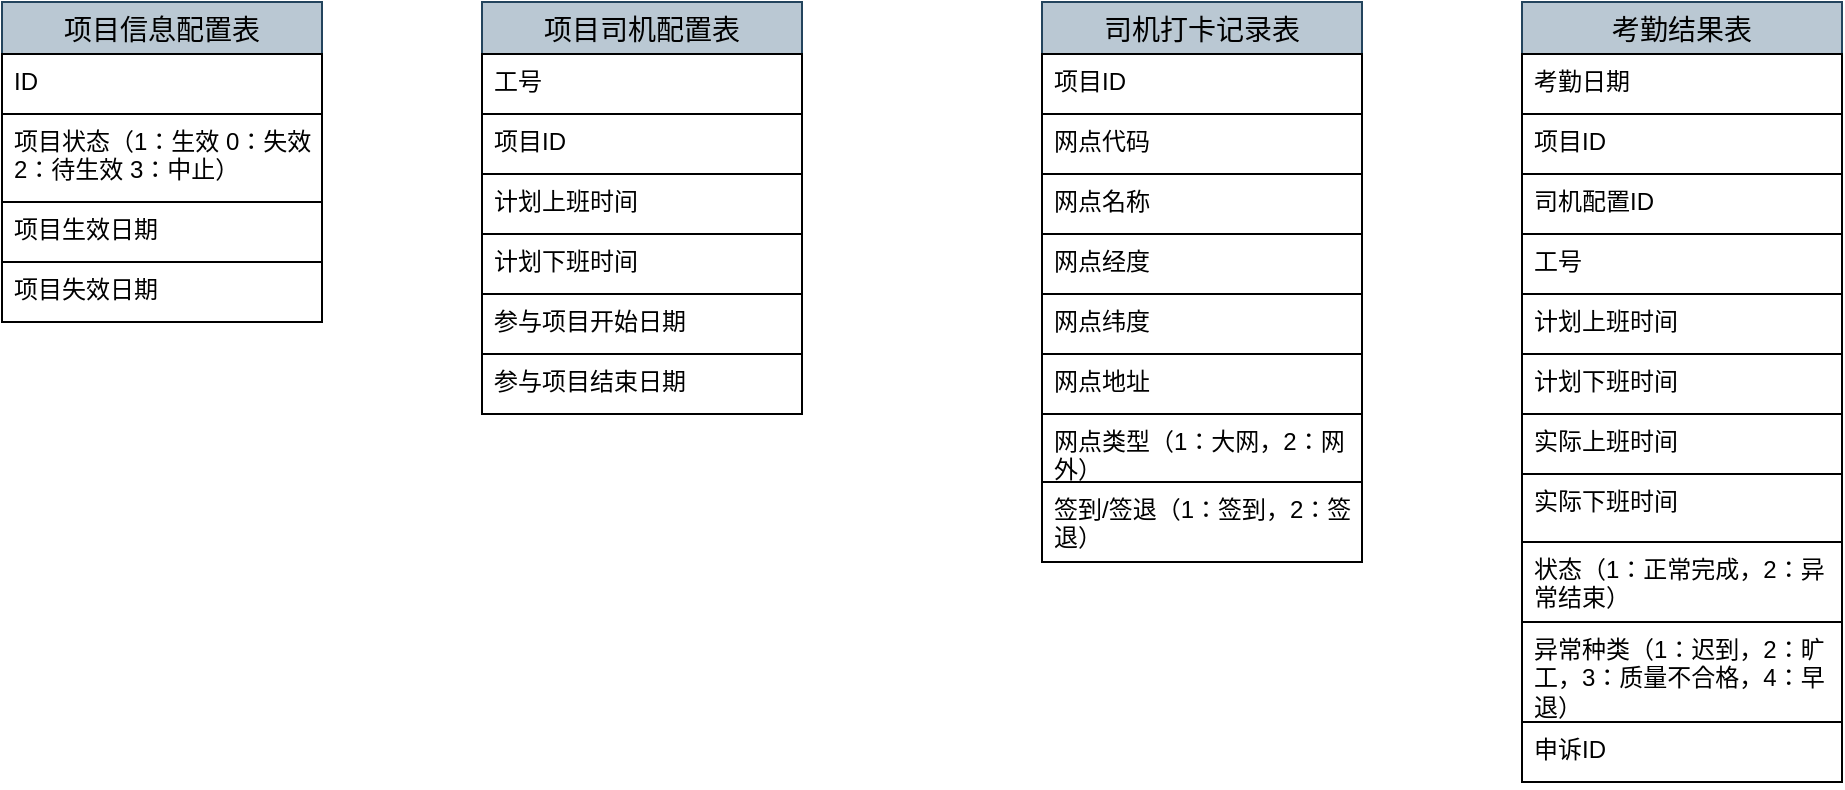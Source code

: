 <mxfile version="21.1.6" type="github">
  <diagram name="第 1 页" id="9wSX-PYKbRXgKDi-5DIV">
    <mxGraphModel dx="1434" dy="764" grid="1" gridSize="10" guides="1" tooltips="1" connect="1" arrows="1" fold="1" page="1" pageScale="1" pageWidth="827" pageHeight="1169" math="0" shadow="0">
      <root>
        <mxCell id="0" />
        <mxCell id="1" parent="0" />
        <mxCell id="0RSkkwwpFKjifbHfnibd-38" value="司机打卡记录表" style="swimlane;fontStyle=0;childLayout=stackLayout;horizontal=1;startSize=26;horizontalStack=0;resizeParent=1;resizeParentMax=0;resizeLast=0;collapsible=1;marginBottom=0;align=center;fontSize=14;labelBackgroundColor=none;fillColor=#bac8d3;strokeColor=#23445d;" vertex="1" parent="1">
          <mxGeometry x="860" y="250" width="160" height="280" as="geometry">
            <mxRectangle x="210" y="180" width="140" height="30" as="alternateBounds" />
          </mxGeometry>
        </mxCell>
        <mxCell id="0RSkkwwpFKjifbHfnibd-39" value="项目ID" style="text;strokeColor=default;fillColor=none;spacingLeft=4;spacingRight=4;overflow=hidden;rotatable=0;points=[[0,0.5],[1,0.5]];portConstraint=eastwest;fontSize=12;whiteSpace=wrap;html=1;" vertex="1" parent="0RSkkwwpFKjifbHfnibd-38">
          <mxGeometry y="26" width="160" height="30" as="geometry" />
        </mxCell>
        <mxCell id="0RSkkwwpFKjifbHfnibd-40" value="网点代码" style="text;strokeColor=default;fillColor=none;spacingLeft=4;spacingRight=4;overflow=hidden;rotatable=0;points=[[0,0.5],[1,0.5]];portConstraint=eastwest;fontSize=12;whiteSpace=wrap;html=1;" vertex="1" parent="0RSkkwwpFKjifbHfnibd-38">
          <mxGeometry y="56" width="160" height="30" as="geometry" />
        </mxCell>
        <mxCell id="0RSkkwwpFKjifbHfnibd-45" value="网点名称" style="text;strokeColor=default;fillColor=none;spacingLeft=4;spacingRight=4;overflow=hidden;rotatable=0;points=[[0,0.5],[1,0.5]];portConstraint=eastwest;fontSize=12;whiteSpace=wrap;html=1;" vertex="1" parent="0RSkkwwpFKjifbHfnibd-38">
          <mxGeometry y="86" width="160" height="30" as="geometry" />
        </mxCell>
        <mxCell id="0RSkkwwpFKjifbHfnibd-41" value="网点经度" style="text;strokeColor=default;fillColor=none;spacingLeft=4;spacingRight=4;overflow=hidden;rotatable=0;points=[[0,0.5],[1,0.5]];portConstraint=eastwest;fontSize=12;whiteSpace=wrap;html=1;" vertex="1" parent="0RSkkwwpFKjifbHfnibd-38">
          <mxGeometry y="116" width="160" height="30" as="geometry" />
        </mxCell>
        <mxCell id="0RSkkwwpFKjifbHfnibd-44" value="网点纬度" style="text;strokeColor=default;fillColor=none;spacingLeft=4;spacingRight=4;overflow=hidden;rotatable=0;points=[[0,0.5],[1,0.5]];portConstraint=eastwest;fontSize=12;whiteSpace=wrap;html=1;" vertex="1" parent="0RSkkwwpFKjifbHfnibd-38">
          <mxGeometry y="146" width="160" height="30" as="geometry" />
        </mxCell>
        <mxCell id="0RSkkwwpFKjifbHfnibd-46" value="网点地址" style="text;strokeColor=default;fillColor=none;spacingLeft=4;spacingRight=4;overflow=hidden;rotatable=0;points=[[0,0.5],[1,0.5]];portConstraint=eastwest;fontSize=12;whiteSpace=wrap;html=1;" vertex="1" parent="0RSkkwwpFKjifbHfnibd-38">
          <mxGeometry y="176" width="160" height="30" as="geometry" />
        </mxCell>
        <mxCell id="0RSkkwwpFKjifbHfnibd-42" value="网点类型（1：大网，2：网外）" style="text;strokeColor=default;fillColor=none;spacingLeft=4;spacingRight=4;overflow=hidden;rotatable=0;points=[[0,0.5],[1,0.5]];portConstraint=eastwest;fontSize=12;whiteSpace=wrap;html=1;" vertex="1" parent="0RSkkwwpFKjifbHfnibd-38">
          <mxGeometry y="206" width="160" height="34" as="geometry" />
        </mxCell>
        <mxCell id="0RSkkwwpFKjifbHfnibd-43" value="签到/签退（1：签到，2：签退）" style="text;strokeColor=default;fillColor=none;spacingLeft=4;spacingRight=4;overflow=hidden;rotatable=0;points=[[0,0.5],[1,0.5]];portConstraint=eastwest;fontSize=12;whiteSpace=wrap;html=1;" vertex="1" parent="0RSkkwwpFKjifbHfnibd-38">
          <mxGeometry y="240" width="160" height="40" as="geometry" />
        </mxCell>
        <mxCell id="0RSkkwwpFKjifbHfnibd-47" value="项目信息配置表" style="swimlane;fontStyle=0;childLayout=stackLayout;horizontal=1;startSize=26;horizontalStack=0;resizeParent=1;resizeParentMax=0;resizeLast=0;collapsible=1;marginBottom=0;align=center;fontSize=14;labelBackgroundColor=none;fillColor=#bac8d3;strokeColor=#23445d;" vertex="1" parent="1">
          <mxGeometry x="340" y="250" width="160" height="160" as="geometry">
            <mxRectangle x="210" y="180" width="140" height="30" as="alternateBounds" />
          </mxGeometry>
        </mxCell>
        <mxCell id="0RSkkwwpFKjifbHfnibd-48" value="ID" style="text;strokeColor=default;fillColor=none;spacingLeft=4;spacingRight=4;overflow=hidden;rotatable=0;points=[[0,0.5],[1,0.5]];portConstraint=eastwest;fontSize=12;whiteSpace=wrap;html=1;" vertex="1" parent="0RSkkwwpFKjifbHfnibd-47">
          <mxGeometry y="26" width="160" height="30" as="geometry" />
        </mxCell>
        <mxCell id="0RSkkwwpFKjifbHfnibd-49" value="项目状态（1：生效 0：失效 2：待生效 3：中止）" style="text;strokeColor=default;fillColor=none;spacingLeft=4;spacingRight=4;overflow=hidden;rotatable=0;points=[[0,0.5],[1,0.5]];portConstraint=eastwest;fontSize=12;whiteSpace=wrap;html=1;" vertex="1" parent="0RSkkwwpFKjifbHfnibd-47">
          <mxGeometry y="56" width="160" height="44" as="geometry" />
        </mxCell>
        <mxCell id="0RSkkwwpFKjifbHfnibd-50" value="项目生效日期" style="text;strokeColor=default;fillColor=none;spacingLeft=4;spacingRight=4;overflow=hidden;rotatable=0;points=[[0,0.5],[1,0.5]];portConstraint=eastwest;fontSize=12;whiteSpace=wrap;html=1;" vertex="1" parent="0RSkkwwpFKjifbHfnibd-47">
          <mxGeometry y="100" width="160" height="30" as="geometry" />
        </mxCell>
        <mxCell id="0RSkkwwpFKjifbHfnibd-51" value="项目失效日期" style="text;strokeColor=default;fillColor=none;spacingLeft=4;spacingRight=4;overflow=hidden;rotatable=0;points=[[0,0.5],[1,0.5]];portConstraint=eastwest;fontSize=12;whiteSpace=wrap;html=1;" vertex="1" parent="0RSkkwwpFKjifbHfnibd-47">
          <mxGeometry y="130" width="160" height="30" as="geometry" />
        </mxCell>
        <mxCell id="0RSkkwwpFKjifbHfnibd-56" value="项目司机配置表" style="swimlane;fontStyle=0;childLayout=stackLayout;horizontal=1;startSize=26;horizontalStack=0;resizeParent=1;resizeParentMax=0;resizeLast=0;collapsible=1;marginBottom=0;align=center;fontSize=14;labelBackgroundColor=none;fillColor=#bac8d3;strokeColor=#23445d;" vertex="1" parent="1">
          <mxGeometry x="580" y="250" width="160" height="206" as="geometry">
            <mxRectangle x="210" y="180" width="140" height="30" as="alternateBounds" />
          </mxGeometry>
        </mxCell>
        <mxCell id="0RSkkwwpFKjifbHfnibd-57" value="工号" style="text;strokeColor=default;fillColor=none;spacingLeft=4;spacingRight=4;overflow=hidden;rotatable=0;points=[[0,0.5],[1,0.5]];portConstraint=eastwest;fontSize=12;whiteSpace=wrap;html=1;" vertex="1" parent="0RSkkwwpFKjifbHfnibd-56">
          <mxGeometry y="26" width="160" height="30" as="geometry" />
        </mxCell>
        <mxCell id="0RSkkwwpFKjifbHfnibd-59" value="项目ID" style="text;strokeColor=default;fillColor=none;spacingLeft=4;spacingRight=4;overflow=hidden;rotatable=0;points=[[0,0.5],[1,0.5]];portConstraint=eastwest;fontSize=12;whiteSpace=wrap;html=1;" vertex="1" parent="0RSkkwwpFKjifbHfnibd-56">
          <mxGeometry y="56" width="160" height="30" as="geometry" />
        </mxCell>
        <mxCell id="0RSkkwwpFKjifbHfnibd-60" value="计划上班时间" style="text;strokeColor=default;fillColor=none;spacingLeft=4;spacingRight=4;overflow=hidden;rotatable=0;points=[[0,0.5],[1,0.5]];portConstraint=eastwest;fontSize=12;whiteSpace=wrap;html=1;" vertex="1" parent="0RSkkwwpFKjifbHfnibd-56">
          <mxGeometry y="86" width="160" height="30" as="geometry" />
        </mxCell>
        <mxCell id="0RSkkwwpFKjifbHfnibd-61" value="计划下班时间" style="text;strokeColor=default;fillColor=none;spacingLeft=4;spacingRight=4;overflow=hidden;rotatable=0;points=[[0,0.5],[1,0.5]];portConstraint=eastwest;fontSize=12;whiteSpace=wrap;html=1;" vertex="1" parent="0RSkkwwpFKjifbHfnibd-56">
          <mxGeometry y="116" width="160" height="30" as="geometry" />
        </mxCell>
        <mxCell id="0RSkkwwpFKjifbHfnibd-62" value="参与项目开始日期" style="text;strokeColor=default;fillColor=none;spacingLeft=4;spacingRight=4;overflow=hidden;rotatable=0;points=[[0,0.5],[1,0.5]];portConstraint=eastwest;fontSize=12;whiteSpace=wrap;html=1;" vertex="1" parent="0RSkkwwpFKjifbHfnibd-56">
          <mxGeometry y="146" width="160" height="30" as="geometry" />
        </mxCell>
        <mxCell id="0RSkkwwpFKjifbHfnibd-63" value="参与项目结束日期" style="text;strokeColor=default;fillColor=none;spacingLeft=4;spacingRight=4;overflow=hidden;rotatable=0;points=[[0,0.5],[1,0.5]];portConstraint=eastwest;fontSize=12;whiteSpace=wrap;html=1;" vertex="1" parent="0RSkkwwpFKjifbHfnibd-56">
          <mxGeometry y="176" width="160" height="30" as="geometry" />
        </mxCell>
        <mxCell id="0RSkkwwpFKjifbHfnibd-64" value="考勤结果表" style="swimlane;fontStyle=0;childLayout=stackLayout;horizontal=1;startSize=26;horizontalStack=0;resizeParent=1;resizeParentMax=0;resizeLast=0;collapsible=1;marginBottom=0;align=center;fontSize=14;labelBackgroundColor=none;fillColor=#bac8d3;strokeColor=#23445d;" vertex="1" parent="1">
          <mxGeometry x="1100" y="250" width="160" height="390" as="geometry">
            <mxRectangle x="210" y="180" width="140" height="30" as="alternateBounds" />
          </mxGeometry>
        </mxCell>
        <mxCell id="0RSkkwwpFKjifbHfnibd-65" value="考勤日期" style="text;strokeColor=default;fillColor=none;spacingLeft=4;spacingRight=4;overflow=hidden;rotatable=0;points=[[0,0.5],[1,0.5]];portConstraint=eastwest;fontSize=12;whiteSpace=wrap;html=1;" vertex="1" parent="0RSkkwwpFKjifbHfnibd-64">
          <mxGeometry y="26" width="160" height="30" as="geometry" />
        </mxCell>
        <mxCell id="0RSkkwwpFKjifbHfnibd-73" value="项目ID" style="text;strokeColor=default;fillColor=none;spacingLeft=4;spacingRight=4;overflow=hidden;rotatable=0;points=[[0,0.5],[1,0.5]];portConstraint=eastwest;fontSize=12;whiteSpace=wrap;html=1;" vertex="1" parent="0RSkkwwpFKjifbHfnibd-64">
          <mxGeometry y="56" width="160" height="30" as="geometry" />
        </mxCell>
        <mxCell id="0RSkkwwpFKjifbHfnibd-66" value="司机配置ID" style="text;strokeColor=default;fillColor=none;spacingLeft=4;spacingRight=4;overflow=hidden;rotatable=0;points=[[0,0.5],[1,0.5]];portConstraint=eastwest;fontSize=12;whiteSpace=wrap;html=1;" vertex="1" parent="0RSkkwwpFKjifbHfnibd-64">
          <mxGeometry y="86" width="160" height="30" as="geometry" />
        </mxCell>
        <mxCell id="0RSkkwwpFKjifbHfnibd-67" value="工号" style="text;strokeColor=default;fillColor=none;spacingLeft=4;spacingRight=4;overflow=hidden;rotatable=0;points=[[0,0.5],[1,0.5]];portConstraint=eastwest;fontSize=12;whiteSpace=wrap;html=1;" vertex="1" parent="0RSkkwwpFKjifbHfnibd-64">
          <mxGeometry y="116" width="160" height="30" as="geometry" />
        </mxCell>
        <mxCell id="0RSkkwwpFKjifbHfnibd-68" value="计划上班时间" style="text;strokeColor=default;fillColor=none;spacingLeft=4;spacingRight=4;overflow=hidden;rotatable=0;points=[[0,0.5],[1,0.5]];portConstraint=eastwest;fontSize=12;whiteSpace=wrap;html=1;" vertex="1" parent="0RSkkwwpFKjifbHfnibd-64">
          <mxGeometry y="146" width="160" height="30" as="geometry" />
        </mxCell>
        <mxCell id="0RSkkwwpFKjifbHfnibd-69" value="计划下班时间" style="text;strokeColor=default;fillColor=none;spacingLeft=4;spacingRight=4;overflow=hidden;rotatable=0;points=[[0,0.5],[1,0.5]];portConstraint=eastwest;fontSize=12;whiteSpace=wrap;html=1;" vertex="1" parent="0RSkkwwpFKjifbHfnibd-64">
          <mxGeometry y="176" width="160" height="30" as="geometry" />
        </mxCell>
        <mxCell id="0RSkkwwpFKjifbHfnibd-70" value="实际上班时间" style="text;strokeColor=default;fillColor=none;spacingLeft=4;spacingRight=4;overflow=hidden;rotatable=0;points=[[0,0.5],[1,0.5]];portConstraint=eastwest;fontSize=12;whiteSpace=wrap;html=1;" vertex="1" parent="0RSkkwwpFKjifbHfnibd-64">
          <mxGeometry y="206" width="160" height="30" as="geometry" />
        </mxCell>
        <mxCell id="0RSkkwwpFKjifbHfnibd-71" value="实际下班时间" style="text;strokeColor=default;fillColor=none;spacingLeft=4;spacingRight=4;overflow=hidden;rotatable=0;points=[[0,0.5],[1,0.5]];portConstraint=eastwest;fontSize=12;whiteSpace=wrap;html=1;" vertex="1" parent="0RSkkwwpFKjifbHfnibd-64">
          <mxGeometry y="236" width="160" height="34" as="geometry" />
        </mxCell>
        <mxCell id="0RSkkwwpFKjifbHfnibd-72" value="状态（1：正常完成，2：异常结束）" style="text;strokeColor=default;fillColor=none;spacingLeft=4;spacingRight=4;overflow=hidden;rotatable=0;points=[[0,0.5],[1,0.5]];portConstraint=eastwest;fontSize=12;whiteSpace=wrap;html=1;" vertex="1" parent="0RSkkwwpFKjifbHfnibd-64">
          <mxGeometry y="270" width="160" height="40" as="geometry" />
        </mxCell>
        <mxCell id="0RSkkwwpFKjifbHfnibd-74" value="异常种类（1：迟到，2：旷工，3：质量不合格，4：早退）" style="text;strokeColor=default;fillColor=none;spacingLeft=4;spacingRight=4;overflow=hidden;rotatable=0;points=[[0,0.5],[1,0.5]];portConstraint=eastwest;fontSize=12;whiteSpace=wrap;html=1;" vertex="1" parent="0RSkkwwpFKjifbHfnibd-64">
          <mxGeometry y="310" width="160" height="50" as="geometry" />
        </mxCell>
        <mxCell id="0RSkkwwpFKjifbHfnibd-75" value="申诉ID" style="text;strokeColor=default;fillColor=none;spacingLeft=4;spacingRight=4;overflow=hidden;rotatable=0;points=[[0,0.5],[1,0.5]];portConstraint=eastwest;fontSize=12;whiteSpace=wrap;html=1;" vertex="1" parent="0RSkkwwpFKjifbHfnibd-64">
          <mxGeometry y="360" width="160" height="30" as="geometry" />
        </mxCell>
      </root>
    </mxGraphModel>
  </diagram>
</mxfile>
